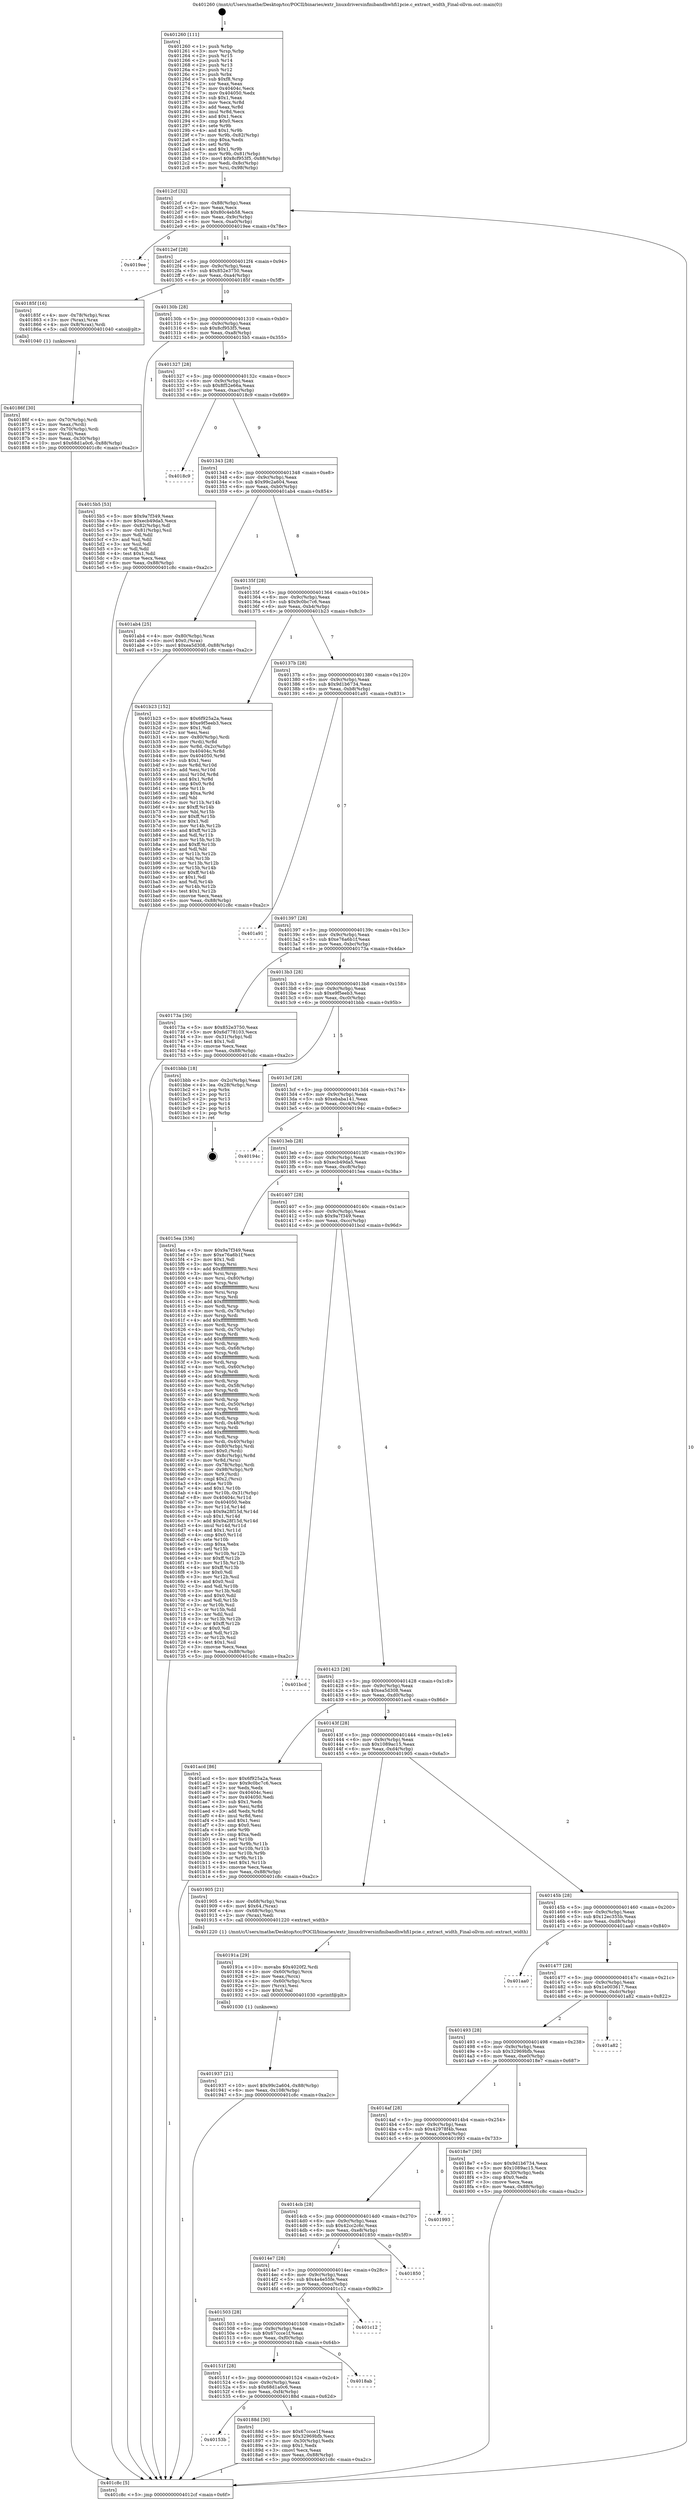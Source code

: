 digraph "0x401260" {
  label = "0x401260 (/mnt/c/Users/mathe/Desktop/tcc/POCII/binaries/extr_linuxdriversinfinibandhwhfi1pcie.c_extract_width_Final-ollvm.out::main(0))"
  labelloc = "t"
  node[shape=record]

  Entry [label="",width=0.3,height=0.3,shape=circle,fillcolor=black,style=filled]
  "0x4012cf" [label="{
     0x4012cf [32]\l
     | [instrs]\l
     &nbsp;&nbsp;0x4012cf \<+6\>: mov -0x88(%rbp),%eax\l
     &nbsp;&nbsp;0x4012d5 \<+2\>: mov %eax,%ecx\l
     &nbsp;&nbsp;0x4012d7 \<+6\>: sub $0x80c4eb58,%ecx\l
     &nbsp;&nbsp;0x4012dd \<+6\>: mov %eax,-0x9c(%rbp)\l
     &nbsp;&nbsp;0x4012e3 \<+6\>: mov %ecx,-0xa0(%rbp)\l
     &nbsp;&nbsp;0x4012e9 \<+6\>: je 00000000004019ee \<main+0x78e\>\l
  }"]
  "0x4019ee" [label="{
     0x4019ee\l
  }", style=dashed]
  "0x4012ef" [label="{
     0x4012ef [28]\l
     | [instrs]\l
     &nbsp;&nbsp;0x4012ef \<+5\>: jmp 00000000004012f4 \<main+0x94\>\l
     &nbsp;&nbsp;0x4012f4 \<+6\>: mov -0x9c(%rbp),%eax\l
     &nbsp;&nbsp;0x4012fa \<+5\>: sub $0x852e3750,%eax\l
     &nbsp;&nbsp;0x4012ff \<+6\>: mov %eax,-0xa4(%rbp)\l
     &nbsp;&nbsp;0x401305 \<+6\>: je 000000000040185f \<main+0x5ff\>\l
  }"]
  Exit [label="",width=0.3,height=0.3,shape=circle,fillcolor=black,style=filled,peripheries=2]
  "0x40185f" [label="{
     0x40185f [16]\l
     | [instrs]\l
     &nbsp;&nbsp;0x40185f \<+4\>: mov -0x78(%rbp),%rax\l
     &nbsp;&nbsp;0x401863 \<+3\>: mov (%rax),%rax\l
     &nbsp;&nbsp;0x401866 \<+4\>: mov 0x8(%rax),%rdi\l
     &nbsp;&nbsp;0x40186a \<+5\>: call 0000000000401040 \<atoi@plt\>\l
     | [calls]\l
     &nbsp;&nbsp;0x401040 \{1\} (unknown)\l
  }"]
  "0x40130b" [label="{
     0x40130b [28]\l
     | [instrs]\l
     &nbsp;&nbsp;0x40130b \<+5\>: jmp 0000000000401310 \<main+0xb0\>\l
     &nbsp;&nbsp;0x401310 \<+6\>: mov -0x9c(%rbp),%eax\l
     &nbsp;&nbsp;0x401316 \<+5\>: sub $0x8cf953f5,%eax\l
     &nbsp;&nbsp;0x40131b \<+6\>: mov %eax,-0xa8(%rbp)\l
     &nbsp;&nbsp;0x401321 \<+6\>: je 00000000004015b5 \<main+0x355\>\l
  }"]
  "0x401937" [label="{
     0x401937 [21]\l
     | [instrs]\l
     &nbsp;&nbsp;0x401937 \<+10\>: movl $0x99c2a604,-0x88(%rbp)\l
     &nbsp;&nbsp;0x401941 \<+6\>: mov %eax,-0x108(%rbp)\l
     &nbsp;&nbsp;0x401947 \<+5\>: jmp 0000000000401c8c \<main+0xa2c\>\l
  }"]
  "0x4015b5" [label="{
     0x4015b5 [53]\l
     | [instrs]\l
     &nbsp;&nbsp;0x4015b5 \<+5\>: mov $0x9a7f349,%eax\l
     &nbsp;&nbsp;0x4015ba \<+5\>: mov $0xecb49da5,%ecx\l
     &nbsp;&nbsp;0x4015bf \<+6\>: mov -0x82(%rbp),%dl\l
     &nbsp;&nbsp;0x4015c5 \<+7\>: mov -0x81(%rbp),%sil\l
     &nbsp;&nbsp;0x4015cc \<+3\>: mov %dl,%dil\l
     &nbsp;&nbsp;0x4015cf \<+3\>: and %sil,%dil\l
     &nbsp;&nbsp;0x4015d2 \<+3\>: xor %sil,%dl\l
     &nbsp;&nbsp;0x4015d5 \<+3\>: or %dl,%dil\l
     &nbsp;&nbsp;0x4015d8 \<+4\>: test $0x1,%dil\l
     &nbsp;&nbsp;0x4015dc \<+3\>: cmovne %ecx,%eax\l
     &nbsp;&nbsp;0x4015df \<+6\>: mov %eax,-0x88(%rbp)\l
     &nbsp;&nbsp;0x4015e5 \<+5\>: jmp 0000000000401c8c \<main+0xa2c\>\l
  }"]
  "0x401327" [label="{
     0x401327 [28]\l
     | [instrs]\l
     &nbsp;&nbsp;0x401327 \<+5\>: jmp 000000000040132c \<main+0xcc\>\l
     &nbsp;&nbsp;0x40132c \<+6\>: mov -0x9c(%rbp),%eax\l
     &nbsp;&nbsp;0x401332 \<+5\>: sub $0x8f52e66a,%eax\l
     &nbsp;&nbsp;0x401337 \<+6\>: mov %eax,-0xac(%rbp)\l
     &nbsp;&nbsp;0x40133d \<+6\>: je 00000000004018c9 \<main+0x669\>\l
  }"]
  "0x401c8c" [label="{
     0x401c8c [5]\l
     | [instrs]\l
     &nbsp;&nbsp;0x401c8c \<+5\>: jmp 00000000004012cf \<main+0x6f\>\l
  }"]
  "0x401260" [label="{
     0x401260 [111]\l
     | [instrs]\l
     &nbsp;&nbsp;0x401260 \<+1\>: push %rbp\l
     &nbsp;&nbsp;0x401261 \<+3\>: mov %rsp,%rbp\l
     &nbsp;&nbsp;0x401264 \<+2\>: push %r15\l
     &nbsp;&nbsp;0x401266 \<+2\>: push %r14\l
     &nbsp;&nbsp;0x401268 \<+2\>: push %r13\l
     &nbsp;&nbsp;0x40126a \<+2\>: push %r12\l
     &nbsp;&nbsp;0x40126c \<+1\>: push %rbx\l
     &nbsp;&nbsp;0x40126d \<+7\>: sub $0xf8,%rsp\l
     &nbsp;&nbsp;0x401274 \<+2\>: xor %eax,%eax\l
     &nbsp;&nbsp;0x401276 \<+7\>: mov 0x40404c,%ecx\l
     &nbsp;&nbsp;0x40127d \<+7\>: mov 0x404050,%edx\l
     &nbsp;&nbsp;0x401284 \<+3\>: sub $0x1,%eax\l
     &nbsp;&nbsp;0x401287 \<+3\>: mov %ecx,%r8d\l
     &nbsp;&nbsp;0x40128a \<+3\>: add %eax,%r8d\l
     &nbsp;&nbsp;0x40128d \<+4\>: imul %r8d,%ecx\l
     &nbsp;&nbsp;0x401291 \<+3\>: and $0x1,%ecx\l
     &nbsp;&nbsp;0x401294 \<+3\>: cmp $0x0,%ecx\l
     &nbsp;&nbsp;0x401297 \<+4\>: sete %r9b\l
     &nbsp;&nbsp;0x40129b \<+4\>: and $0x1,%r9b\l
     &nbsp;&nbsp;0x40129f \<+7\>: mov %r9b,-0x82(%rbp)\l
     &nbsp;&nbsp;0x4012a6 \<+3\>: cmp $0xa,%edx\l
     &nbsp;&nbsp;0x4012a9 \<+4\>: setl %r9b\l
     &nbsp;&nbsp;0x4012ad \<+4\>: and $0x1,%r9b\l
     &nbsp;&nbsp;0x4012b1 \<+7\>: mov %r9b,-0x81(%rbp)\l
     &nbsp;&nbsp;0x4012b8 \<+10\>: movl $0x8cf953f5,-0x88(%rbp)\l
     &nbsp;&nbsp;0x4012c2 \<+6\>: mov %edi,-0x8c(%rbp)\l
     &nbsp;&nbsp;0x4012c8 \<+7\>: mov %rsi,-0x98(%rbp)\l
  }"]
  "0x40191a" [label="{
     0x40191a [29]\l
     | [instrs]\l
     &nbsp;&nbsp;0x40191a \<+10\>: movabs $0x4020f2,%rdi\l
     &nbsp;&nbsp;0x401924 \<+4\>: mov -0x60(%rbp),%rcx\l
     &nbsp;&nbsp;0x401928 \<+2\>: mov %eax,(%rcx)\l
     &nbsp;&nbsp;0x40192a \<+4\>: mov -0x60(%rbp),%rcx\l
     &nbsp;&nbsp;0x40192e \<+2\>: mov (%rcx),%esi\l
     &nbsp;&nbsp;0x401930 \<+2\>: mov $0x0,%al\l
     &nbsp;&nbsp;0x401932 \<+5\>: call 0000000000401030 \<printf@plt\>\l
     | [calls]\l
     &nbsp;&nbsp;0x401030 \{1\} (unknown)\l
  }"]
  "0x4018c9" [label="{
     0x4018c9\l
  }", style=dashed]
  "0x401343" [label="{
     0x401343 [28]\l
     | [instrs]\l
     &nbsp;&nbsp;0x401343 \<+5\>: jmp 0000000000401348 \<main+0xe8\>\l
     &nbsp;&nbsp;0x401348 \<+6\>: mov -0x9c(%rbp),%eax\l
     &nbsp;&nbsp;0x40134e \<+5\>: sub $0x99c2a604,%eax\l
     &nbsp;&nbsp;0x401353 \<+6\>: mov %eax,-0xb0(%rbp)\l
     &nbsp;&nbsp;0x401359 \<+6\>: je 0000000000401ab4 \<main+0x854\>\l
  }"]
  "0x40153b" [label="{
     0x40153b\l
  }", style=dashed]
  "0x401ab4" [label="{
     0x401ab4 [25]\l
     | [instrs]\l
     &nbsp;&nbsp;0x401ab4 \<+4\>: mov -0x80(%rbp),%rax\l
     &nbsp;&nbsp;0x401ab8 \<+6\>: movl $0x0,(%rax)\l
     &nbsp;&nbsp;0x401abe \<+10\>: movl $0xea5d308,-0x88(%rbp)\l
     &nbsp;&nbsp;0x401ac8 \<+5\>: jmp 0000000000401c8c \<main+0xa2c\>\l
  }"]
  "0x40135f" [label="{
     0x40135f [28]\l
     | [instrs]\l
     &nbsp;&nbsp;0x40135f \<+5\>: jmp 0000000000401364 \<main+0x104\>\l
     &nbsp;&nbsp;0x401364 \<+6\>: mov -0x9c(%rbp),%eax\l
     &nbsp;&nbsp;0x40136a \<+5\>: sub $0x9c0bc7c6,%eax\l
     &nbsp;&nbsp;0x40136f \<+6\>: mov %eax,-0xb4(%rbp)\l
     &nbsp;&nbsp;0x401375 \<+6\>: je 0000000000401b23 \<main+0x8c3\>\l
  }"]
  "0x40188d" [label="{
     0x40188d [30]\l
     | [instrs]\l
     &nbsp;&nbsp;0x40188d \<+5\>: mov $0x67ccce1f,%eax\l
     &nbsp;&nbsp;0x401892 \<+5\>: mov $0x32969bfb,%ecx\l
     &nbsp;&nbsp;0x401897 \<+3\>: mov -0x30(%rbp),%edx\l
     &nbsp;&nbsp;0x40189a \<+3\>: cmp $0x1,%edx\l
     &nbsp;&nbsp;0x40189d \<+3\>: cmovl %ecx,%eax\l
     &nbsp;&nbsp;0x4018a0 \<+6\>: mov %eax,-0x88(%rbp)\l
     &nbsp;&nbsp;0x4018a6 \<+5\>: jmp 0000000000401c8c \<main+0xa2c\>\l
  }"]
  "0x401b23" [label="{
     0x401b23 [152]\l
     | [instrs]\l
     &nbsp;&nbsp;0x401b23 \<+5\>: mov $0x6f925a2a,%eax\l
     &nbsp;&nbsp;0x401b28 \<+5\>: mov $0xe9f5eeb3,%ecx\l
     &nbsp;&nbsp;0x401b2d \<+2\>: mov $0x1,%dl\l
     &nbsp;&nbsp;0x401b2f \<+2\>: xor %esi,%esi\l
     &nbsp;&nbsp;0x401b31 \<+4\>: mov -0x80(%rbp),%rdi\l
     &nbsp;&nbsp;0x401b35 \<+3\>: mov (%rdi),%r8d\l
     &nbsp;&nbsp;0x401b38 \<+4\>: mov %r8d,-0x2c(%rbp)\l
     &nbsp;&nbsp;0x401b3c \<+8\>: mov 0x40404c,%r8d\l
     &nbsp;&nbsp;0x401b44 \<+8\>: mov 0x404050,%r9d\l
     &nbsp;&nbsp;0x401b4c \<+3\>: sub $0x1,%esi\l
     &nbsp;&nbsp;0x401b4f \<+3\>: mov %r8d,%r10d\l
     &nbsp;&nbsp;0x401b52 \<+3\>: add %esi,%r10d\l
     &nbsp;&nbsp;0x401b55 \<+4\>: imul %r10d,%r8d\l
     &nbsp;&nbsp;0x401b59 \<+4\>: and $0x1,%r8d\l
     &nbsp;&nbsp;0x401b5d \<+4\>: cmp $0x0,%r8d\l
     &nbsp;&nbsp;0x401b61 \<+4\>: sete %r11b\l
     &nbsp;&nbsp;0x401b65 \<+4\>: cmp $0xa,%r9d\l
     &nbsp;&nbsp;0x401b69 \<+3\>: setl %bl\l
     &nbsp;&nbsp;0x401b6c \<+3\>: mov %r11b,%r14b\l
     &nbsp;&nbsp;0x401b6f \<+4\>: xor $0xff,%r14b\l
     &nbsp;&nbsp;0x401b73 \<+3\>: mov %bl,%r15b\l
     &nbsp;&nbsp;0x401b76 \<+4\>: xor $0xff,%r15b\l
     &nbsp;&nbsp;0x401b7a \<+3\>: xor $0x1,%dl\l
     &nbsp;&nbsp;0x401b7d \<+3\>: mov %r14b,%r12b\l
     &nbsp;&nbsp;0x401b80 \<+4\>: and $0xff,%r12b\l
     &nbsp;&nbsp;0x401b84 \<+3\>: and %dl,%r11b\l
     &nbsp;&nbsp;0x401b87 \<+3\>: mov %r15b,%r13b\l
     &nbsp;&nbsp;0x401b8a \<+4\>: and $0xff,%r13b\l
     &nbsp;&nbsp;0x401b8e \<+2\>: and %dl,%bl\l
     &nbsp;&nbsp;0x401b90 \<+3\>: or %r11b,%r12b\l
     &nbsp;&nbsp;0x401b93 \<+3\>: or %bl,%r13b\l
     &nbsp;&nbsp;0x401b96 \<+3\>: xor %r13b,%r12b\l
     &nbsp;&nbsp;0x401b99 \<+3\>: or %r15b,%r14b\l
     &nbsp;&nbsp;0x401b9c \<+4\>: xor $0xff,%r14b\l
     &nbsp;&nbsp;0x401ba0 \<+3\>: or $0x1,%dl\l
     &nbsp;&nbsp;0x401ba3 \<+3\>: and %dl,%r14b\l
     &nbsp;&nbsp;0x401ba6 \<+3\>: or %r14b,%r12b\l
     &nbsp;&nbsp;0x401ba9 \<+4\>: test $0x1,%r12b\l
     &nbsp;&nbsp;0x401bad \<+3\>: cmovne %ecx,%eax\l
     &nbsp;&nbsp;0x401bb0 \<+6\>: mov %eax,-0x88(%rbp)\l
     &nbsp;&nbsp;0x401bb6 \<+5\>: jmp 0000000000401c8c \<main+0xa2c\>\l
  }"]
  "0x40137b" [label="{
     0x40137b [28]\l
     | [instrs]\l
     &nbsp;&nbsp;0x40137b \<+5\>: jmp 0000000000401380 \<main+0x120\>\l
     &nbsp;&nbsp;0x401380 \<+6\>: mov -0x9c(%rbp),%eax\l
     &nbsp;&nbsp;0x401386 \<+5\>: sub $0x9d1b6734,%eax\l
     &nbsp;&nbsp;0x40138b \<+6\>: mov %eax,-0xb8(%rbp)\l
     &nbsp;&nbsp;0x401391 \<+6\>: je 0000000000401a91 \<main+0x831\>\l
  }"]
  "0x40151f" [label="{
     0x40151f [28]\l
     | [instrs]\l
     &nbsp;&nbsp;0x40151f \<+5\>: jmp 0000000000401524 \<main+0x2c4\>\l
     &nbsp;&nbsp;0x401524 \<+6\>: mov -0x9c(%rbp),%eax\l
     &nbsp;&nbsp;0x40152a \<+5\>: sub $0x68d1a0c6,%eax\l
     &nbsp;&nbsp;0x40152f \<+6\>: mov %eax,-0xf4(%rbp)\l
     &nbsp;&nbsp;0x401535 \<+6\>: je 000000000040188d \<main+0x62d\>\l
  }"]
  "0x401a91" [label="{
     0x401a91\l
  }", style=dashed]
  "0x401397" [label="{
     0x401397 [28]\l
     | [instrs]\l
     &nbsp;&nbsp;0x401397 \<+5\>: jmp 000000000040139c \<main+0x13c\>\l
     &nbsp;&nbsp;0x40139c \<+6\>: mov -0x9c(%rbp),%eax\l
     &nbsp;&nbsp;0x4013a2 \<+5\>: sub $0xe76a6b1f,%eax\l
     &nbsp;&nbsp;0x4013a7 \<+6\>: mov %eax,-0xbc(%rbp)\l
     &nbsp;&nbsp;0x4013ad \<+6\>: je 000000000040173a \<main+0x4da\>\l
  }"]
  "0x4018ab" [label="{
     0x4018ab\l
  }", style=dashed]
  "0x40173a" [label="{
     0x40173a [30]\l
     | [instrs]\l
     &nbsp;&nbsp;0x40173a \<+5\>: mov $0x852e3750,%eax\l
     &nbsp;&nbsp;0x40173f \<+5\>: mov $0x6d778103,%ecx\l
     &nbsp;&nbsp;0x401744 \<+3\>: mov -0x31(%rbp),%dl\l
     &nbsp;&nbsp;0x401747 \<+3\>: test $0x1,%dl\l
     &nbsp;&nbsp;0x40174a \<+3\>: cmovne %ecx,%eax\l
     &nbsp;&nbsp;0x40174d \<+6\>: mov %eax,-0x88(%rbp)\l
     &nbsp;&nbsp;0x401753 \<+5\>: jmp 0000000000401c8c \<main+0xa2c\>\l
  }"]
  "0x4013b3" [label="{
     0x4013b3 [28]\l
     | [instrs]\l
     &nbsp;&nbsp;0x4013b3 \<+5\>: jmp 00000000004013b8 \<main+0x158\>\l
     &nbsp;&nbsp;0x4013b8 \<+6\>: mov -0x9c(%rbp),%eax\l
     &nbsp;&nbsp;0x4013be \<+5\>: sub $0xe9f5eeb3,%eax\l
     &nbsp;&nbsp;0x4013c3 \<+6\>: mov %eax,-0xc0(%rbp)\l
     &nbsp;&nbsp;0x4013c9 \<+6\>: je 0000000000401bbb \<main+0x95b\>\l
  }"]
  "0x401503" [label="{
     0x401503 [28]\l
     | [instrs]\l
     &nbsp;&nbsp;0x401503 \<+5\>: jmp 0000000000401508 \<main+0x2a8\>\l
     &nbsp;&nbsp;0x401508 \<+6\>: mov -0x9c(%rbp),%eax\l
     &nbsp;&nbsp;0x40150e \<+5\>: sub $0x67ccce1f,%eax\l
     &nbsp;&nbsp;0x401513 \<+6\>: mov %eax,-0xf0(%rbp)\l
     &nbsp;&nbsp;0x401519 \<+6\>: je 00000000004018ab \<main+0x64b\>\l
  }"]
  "0x401bbb" [label="{
     0x401bbb [18]\l
     | [instrs]\l
     &nbsp;&nbsp;0x401bbb \<+3\>: mov -0x2c(%rbp),%eax\l
     &nbsp;&nbsp;0x401bbe \<+4\>: lea -0x28(%rbp),%rsp\l
     &nbsp;&nbsp;0x401bc2 \<+1\>: pop %rbx\l
     &nbsp;&nbsp;0x401bc3 \<+2\>: pop %r12\l
     &nbsp;&nbsp;0x401bc5 \<+2\>: pop %r13\l
     &nbsp;&nbsp;0x401bc7 \<+2\>: pop %r14\l
     &nbsp;&nbsp;0x401bc9 \<+2\>: pop %r15\l
     &nbsp;&nbsp;0x401bcb \<+1\>: pop %rbp\l
     &nbsp;&nbsp;0x401bcc \<+1\>: ret\l
  }"]
  "0x4013cf" [label="{
     0x4013cf [28]\l
     | [instrs]\l
     &nbsp;&nbsp;0x4013cf \<+5\>: jmp 00000000004013d4 \<main+0x174\>\l
     &nbsp;&nbsp;0x4013d4 \<+6\>: mov -0x9c(%rbp),%eax\l
     &nbsp;&nbsp;0x4013da \<+5\>: sub $0xebaba141,%eax\l
     &nbsp;&nbsp;0x4013df \<+6\>: mov %eax,-0xc4(%rbp)\l
     &nbsp;&nbsp;0x4013e5 \<+6\>: je 000000000040194c \<main+0x6ec\>\l
  }"]
  "0x401c12" [label="{
     0x401c12\l
  }", style=dashed]
  "0x40194c" [label="{
     0x40194c\l
  }", style=dashed]
  "0x4013eb" [label="{
     0x4013eb [28]\l
     | [instrs]\l
     &nbsp;&nbsp;0x4013eb \<+5\>: jmp 00000000004013f0 \<main+0x190\>\l
     &nbsp;&nbsp;0x4013f0 \<+6\>: mov -0x9c(%rbp),%eax\l
     &nbsp;&nbsp;0x4013f6 \<+5\>: sub $0xecb49da5,%eax\l
     &nbsp;&nbsp;0x4013fb \<+6\>: mov %eax,-0xc8(%rbp)\l
     &nbsp;&nbsp;0x401401 \<+6\>: je 00000000004015ea \<main+0x38a\>\l
  }"]
  "0x4014e7" [label="{
     0x4014e7 [28]\l
     | [instrs]\l
     &nbsp;&nbsp;0x4014e7 \<+5\>: jmp 00000000004014ec \<main+0x28c\>\l
     &nbsp;&nbsp;0x4014ec \<+6\>: mov -0x9c(%rbp),%eax\l
     &nbsp;&nbsp;0x4014f2 \<+5\>: sub $0x4a4e55fe,%eax\l
     &nbsp;&nbsp;0x4014f7 \<+6\>: mov %eax,-0xec(%rbp)\l
     &nbsp;&nbsp;0x4014fd \<+6\>: je 0000000000401c12 \<main+0x9b2\>\l
  }"]
  "0x4015ea" [label="{
     0x4015ea [336]\l
     | [instrs]\l
     &nbsp;&nbsp;0x4015ea \<+5\>: mov $0x9a7f349,%eax\l
     &nbsp;&nbsp;0x4015ef \<+5\>: mov $0xe76a6b1f,%ecx\l
     &nbsp;&nbsp;0x4015f4 \<+2\>: mov $0x1,%dl\l
     &nbsp;&nbsp;0x4015f6 \<+3\>: mov %rsp,%rsi\l
     &nbsp;&nbsp;0x4015f9 \<+4\>: add $0xfffffffffffffff0,%rsi\l
     &nbsp;&nbsp;0x4015fd \<+3\>: mov %rsi,%rsp\l
     &nbsp;&nbsp;0x401600 \<+4\>: mov %rsi,-0x80(%rbp)\l
     &nbsp;&nbsp;0x401604 \<+3\>: mov %rsp,%rsi\l
     &nbsp;&nbsp;0x401607 \<+4\>: add $0xfffffffffffffff0,%rsi\l
     &nbsp;&nbsp;0x40160b \<+3\>: mov %rsi,%rsp\l
     &nbsp;&nbsp;0x40160e \<+3\>: mov %rsp,%rdi\l
     &nbsp;&nbsp;0x401611 \<+4\>: add $0xfffffffffffffff0,%rdi\l
     &nbsp;&nbsp;0x401615 \<+3\>: mov %rdi,%rsp\l
     &nbsp;&nbsp;0x401618 \<+4\>: mov %rdi,-0x78(%rbp)\l
     &nbsp;&nbsp;0x40161c \<+3\>: mov %rsp,%rdi\l
     &nbsp;&nbsp;0x40161f \<+4\>: add $0xfffffffffffffff0,%rdi\l
     &nbsp;&nbsp;0x401623 \<+3\>: mov %rdi,%rsp\l
     &nbsp;&nbsp;0x401626 \<+4\>: mov %rdi,-0x70(%rbp)\l
     &nbsp;&nbsp;0x40162a \<+3\>: mov %rsp,%rdi\l
     &nbsp;&nbsp;0x40162d \<+4\>: add $0xfffffffffffffff0,%rdi\l
     &nbsp;&nbsp;0x401631 \<+3\>: mov %rdi,%rsp\l
     &nbsp;&nbsp;0x401634 \<+4\>: mov %rdi,-0x68(%rbp)\l
     &nbsp;&nbsp;0x401638 \<+3\>: mov %rsp,%rdi\l
     &nbsp;&nbsp;0x40163b \<+4\>: add $0xfffffffffffffff0,%rdi\l
     &nbsp;&nbsp;0x40163f \<+3\>: mov %rdi,%rsp\l
     &nbsp;&nbsp;0x401642 \<+4\>: mov %rdi,-0x60(%rbp)\l
     &nbsp;&nbsp;0x401646 \<+3\>: mov %rsp,%rdi\l
     &nbsp;&nbsp;0x401649 \<+4\>: add $0xfffffffffffffff0,%rdi\l
     &nbsp;&nbsp;0x40164d \<+3\>: mov %rdi,%rsp\l
     &nbsp;&nbsp;0x401650 \<+4\>: mov %rdi,-0x58(%rbp)\l
     &nbsp;&nbsp;0x401654 \<+3\>: mov %rsp,%rdi\l
     &nbsp;&nbsp;0x401657 \<+4\>: add $0xfffffffffffffff0,%rdi\l
     &nbsp;&nbsp;0x40165b \<+3\>: mov %rdi,%rsp\l
     &nbsp;&nbsp;0x40165e \<+4\>: mov %rdi,-0x50(%rbp)\l
     &nbsp;&nbsp;0x401662 \<+3\>: mov %rsp,%rdi\l
     &nbsp;&nbsp;0x401665 \<+4\>: add $0xfffffffffffffff0,%rdi\l
     &nbsp;&nbsp;0x401669 \<+3\>: mov %rdi,%rsp\l
     &nbsp;&nbsp;0x40166c \<+4\>: mov %rdi,-0x48(%rbp)\l
     &nbsp;&nbsp;0x401670 \<+3\>: mov %rsp,%rdi\l
     &nbsp;&nbsp;0x401673 \<+4\>: add $0xfffffffffffffff0,%rdi\l
     &nbsp;&nbsp;0x401677 \<+3\>: mov %rdi,%rsp\l
     &nbsp;&nbsp;0x40167a \<+4\>: mov %rdi,-0x40(%rbp)\l
     &nbsp;&nbsp;0x40167e \<+4\>: mov -0x80(%rbp),%rdi\l
     &nbsp;&nbsp;0x401682 \<+6\>: movl $0x0,(%rdi)\l
     &nbsp;&nbsp;0x401688 \<+7\>: mov -0x8c(%rbp),%r8d\l
     &nbsp;&nbsp;0x40168f \<+3\>: mov %r8d,(%rsi)\l
     &nbsp;&nbsp;0x401692 \<+4\>: mov -0x78(%rbp),%rdi\l
     &nbsp;&nbsp;0x401696 \<+7\>: mov -0x98(%rbp),%r9\l
     &nbsp;&nbsp;0x40169d \<+3\>: mov %r9,(%rdi)\l
     &nbsp;&nbsp;0x4016a0 \<+3\>: cmpl $0x2,(%rsi)\l
     &nbsp;&nbsp;0x4016a3 \<+4\>: setne %r10b\l
     &nbsp;&nbsp;0x4016a7 \<+4\>: and $0x1,%r10b\l
     &nbsp;&nbsp;0x4016ab \<+4\>: mov %r10b,-0x31(%rbp)\l
     &nbsp;&nbsp;0x4016af \<+8\>: mov 0x40404c,%r11d\l
     &nbsp;&nbsp;0x4016b7 \<+7\>: mov 0x404050,%ebx\l
     &nbsp;&nbsp;0x4016be \<+3\>: mov %r11d,%r14d\l
     &nbsp;&nbsp;0x4016c1 \<+7\>: sub $0x9a28f15d,%r14d\l
     &nbsp;&nbsp;0x4016c8 \<+4\>: sub $0x1,%r14d\l
     &nbsp;&nbsp;0x4016cc \<+7\>: add $0x9a28f15d,%r14d\l
     &nbsp;&nbsp;0x4016d3 \<+4\>: imul %r14d,%r11d\l
     &nbsp;&nbsp;0x4016d7 \<+4\>: and $0x1,%r11d\l
     &nbsp;&nbsp;0x4016db \<+4\>: cmp $0x0,%r11d\l
     &nbsp;&nbsp;0x4016df \<+4\>: sete %r10b\l
     &nbsp;&nbsp;0x4016e3 \<+3\>: cmp $0xa,%ebx\l
     &nbsp;&nbsp;0x4016e6 \<+4\>: setl %r15b\l
     &nbsp;&nbsp;0x4016ea \<+3\>: mov %r10b,%r12b\l
     &nbsp;&nbsp;0x4016ed \<+4\>: xor $0xff,%r12b\l
     &nbsp;&nbsp;0x4016f1 \<+3\>: mov %r15b,%r13b\l
     &nbsp;&nbsp;0x4016f4 \<+4\>: xor $0xff,%r13b\l
     &nbsp;&nbsp;0x4016f8 \<+3\>: xor $0x0,%dl\l
     &nbsp;&nbsp;0x4016fb \<+3\>: mov %r12b,%sil\l
     &nbsp;&nbsp;0x4016fe \<+4\>: and $0x0,%sil\l
     &nbsp;&nbsp;0x401702 \<+3\>: and %dl,%r10b\l
     &nbsp;&nbsp;0x401705 \<+3\>: mov %r13b,%dil\l
     &nbsp;&nbsp;0x401708 \<+4\>: and $0x0,%dil\l
     &nbsp;&nbsp;0x40170c \<+3\>: and %dl,%r15b\l
     &nbsp;&nbsp;0x40170f \<+3\>: or %r10b,%sil\l
     &nbsp;&nbsp;0x401712 \<+3\>: or %r15b,%dil\l
     &nbsp;&nbsp;0x401715 \<+3\>: xor %dil,%sil\l
     &nbsp;&nbsp;0x401718 \<+3\>: or %r13b,%r12b\l
     &nbsp;&nbsp;0x40171b \<+4\>: xor $0xff,%r12b\l
     &nbsp;&nbsp;0x40171f \<+3\>: or $0x0,%dl\l
     &nbsp;&nbsp;0x401722 \<+3\>: and %dl,%r12b\l
     &nbsp;&nbsp;0x401725 \<+3\>: or %r12b,%sil\l
     &nbsp;&nbsp;0x401728 \<+4\>: test $0x1,%sil\l
     &nbsp;&nbsp;0x40172c \<+3\>: cmovne %ecx,%eax\l
     &nbsp;&nbsp;0x40172f \<+6\>: mov %eax,-0x88(%rbp)\l
     &nbsp;&nbsp;0x401735 \<+5\>: jmp 0000000000401c8c \<main+0xa2c\>\l
  }"]
  "0x401407" [label="{
     0x401407 [28]\l
     | [instrs]\l
     &nbsp;&nbsp;0x401407 \<+5\>: jmp 000000000040140c \<main+0x1ac\>\l
     &nbsp;&nbsp;0x40140c \<+6\>: mov -0x9c(%rbp),%eax\l
     &nbsp;&nbsp;0x401412 \<+5\>: sub $0x9a7f349,%eax\l
     &nbsp;&nbsp;0x401417 \<+6\>: mov %eax,-0xcc(%rbp)\l
     &nbsp;&nbsp;0x40141d \<+6\>: je 0000000000401bcd \<main+0x96d\>\l
  }"]
  "0x401850" [label="{
     0x401850\l
  }", style=dashed]
  "0x40186f" [label="{
     0x40186f [30]\l
     | [instrs]\l
     &nbsp;&nbsp;0x40186f \<+4\>: mov -0x70(%rbp),%rdi\l
     &nbsp;&nbsp;0x401873 \<+2\>: mov %eax,(%rdi)\l
     &nbsp;&nbsp;0x401875 \<+4\>: mov -0x70(%rbp),%rdi\l
     &nbsp;&nbsp;0x401879 \<+2\>: mov (%rdi),%eax\l
     &nbsp;&nbsp;0x40187b \<+3\>: mov %eax,-0x30(%rbp)\l
     &nbsp;&nbsp;0x40187e \<+10\>: movl $0x68d1a0c6,-0x88(%rbp)\l
     &nbsp;&nbsp;0x401888 \<+5\>: jmp 0000000000401c8c \<main+0xa2c\>\l
  }"]
  "0x4014cb" [label="{
     0x4014cb [28]\l
     | [instrs]\l
     &nbsp;&nbsp;0x4014cb \<+5\>: jmp 00000000004014d0 \<main+0x270\>\l
     &nbsp;&nbsp;0x4014d0 \<+6\>: mov -0x9c(%rbp),%eax\l
     &nbsp;&nbsp;0x4014d6 \<+5\>: sub $0x42cc2c6c,%eax\l
     &nbsp;&nbsp;0x4014db \<+6\>: mov %eax,-0xe8(%rbp)\l
     &nbsp;&nbsp;0x4014e1 \<+6\>: je 0000000000401850 \<main+0x5f0\>\l
  }"]
  "0x401bcd" [label="{
     0x401bcd\l
  }", style=dashed]
  "0x401423" [label="{
     0x401423 [28]\l
     | [instrs]\l
     &nbsp;&nbsp;0x401423 \<+5\>: jmp 0000000000401428 \<main+0x1c8\>\l
     &nbsp;&nbsp;0x401428 \<+6\>: mov -0x9c(%rbp),%eax\l
     &nbsp;&nbsp;0x40142e \<+5\>: sub $0xea5d308,%eax\l
     &nbsp;&nbsp;0x401433 \<+6\>: mov %eax,-0xd0(%rbp)\l
     &nbsp;&nbsp;0x401439 \<+6\>: je 0000000000401acd \<main+0x86d\>\l
  }"]
  "0x401993" [label="{
     0x401993\l
  }", style=dashed]
  "0x401acd" [label="{
     0x401acd [86]\l
     | [instrs]\l
     &nbsp;&nbsp;0x401acd \<+5\>: mov $0x6f925a2a,%eax\l
     &nbsp;&nbsp;0x401ad2 \<+5\>: mov $0x9c0bc7c6,%ecx\l
     &nbsp;&nbsp;0x401ad7 \<+2\>: xor %edx,%edx\l
     &nbsp;&nbsp;0x401ad9 \<+7\>: mov 0x40404c,%esi\l
     &nbsp;&nbsp;0x401ae0 \<+7\>: mov 0x404050,%edi\l
     &nbsp;&nbsp;0x401ae7 \<+3\>: sub $0x1,%edx\l
     &nbsp;&nbsp;0x401aea \<+3\>: mov %esi,%r8d\l
     &nbsp;&nbsp;0x401aed \<+3\>: add %edx,%r8d\l
     &nbsp;&nbsp;0x401af0 \<+4\>: imul %r8d,%esi\l
     &nbsp;&nbsp;0x401af4 \<+3\>: and $0x1,%esi\l
     &nbsp;&nbsp;0x401af7 \<+3\>: cmp $0x0,%esi\l
     &nbsp;&nbsp;0x401afa \<+4\>: sete %r9b\l
     &nbsp;&nbsp;0x401afe \<+3\>: cmp $0xa,%edi\l
     &nbsp;&nbsp;0x401b01 \<+4\>: setl %r10b\l
     &nbsp;&nbsp;0x401b05 \<+3\>: mov %r9b,%r11b\l
     &nbsp;&nbsp;0x401b08 \<+3\>: and %r10b,%r11b\l
     &nbsp;&nbsp;0x401b0b \<+3\>: xor %r10b,%r9b\l
     &nbsp;&nbsp;0x401b0e \<+3\>: or %r9b,%r11b\l
     &nbsp;&nbsp;0x401b11 \<+4\>: test $0x1,%r11b\l
     &nbsp;&nbsp;0x401b15 \<+3\>: cmovne %ecx,%eax\l
     &nbsp;&nbsp;0x401b18 \<+6\>: mov %eax,-0x88(%rbp)\l
     &nbsp;&nbsp;0x401b1e \<+5\>: jmp 0000000000401c8c \<main+0xa2c\>\l
  }"]
  "0x40143f" [label="{
     0x40143f [28]\l
     | [instrs]\l
     &nbsp;&nbsp;0x40143f \<+5\>: jmp 0000000000401444 \<main+0x1e4\>\l
     &nbsp;&nbsp;0x401444 \<+6\>: mov -0x9c(%rbp),%eax\l
     &nbsp;&nbsp;0x40144a \<+5\>: sub $0x1089ac15,%eax\l
     &nbsp;&nbsp;0x40144f \<+6\>: mov %eax,-0xd4(%rbp)\l
     &nbsp;&nbsp;0x401455 \<+6\>: je 0000000000401905 \<main+0x6a5\>\l
  }"]
  "0x4014af" [label="{
     0x4014af [28]\l
     | [instrs]\l
     &nbsp;&nbsp;0x4014af \<+5\>: jmp 00000000004014b4 \<main+0x254\>\l
     &nbsp;&nbsp;0x4014b4 \<+6\>: mov -0x9c(%rbp),%eax\l
     &nbsp;&nbsp;0x4014ba \<+5\>: sub $0x42978f4b,%eax\l
     &nbsp;&nbsp;0x4014bf \<+6\>: mov %eax,-0xe4(%rbp)\l
     &nbsp;&nbsp;0x4014c5 \<+6\>: je 0000000000401993 \<main+0x733\>\l
  }"]
  "0x401905" [label="{
     0x401905 [21]\l
     | [instrs]\l
     &nbsp;&nbsp;0x401905 \<+4\>: mov -0x68(%rbp),%rax\l
     &nbsp;&nbsp;0x401909 \<+6\>: movl $0x64,(%rax)\l
     &nbsp;&nbsp;0x40190f \<+4\>: mov -0x68(%rbp),%rax\l
     &nbsp;&nbsp;0x401913 \<+2\>: mov (%rax),%edi\l
     &nbsp;&nbsp;0x401915 \<+5\>: call 0000000000401220 \<extract_width\>\l
     | [calls]\l
     &nbsp;&nbsp;0x401220 \{1\} (/mnt/c/Users/mathe/Desktop/tcc/POCII/binaries/extr_linuxdriversinfinibandhwhfi1pcie.c_extract_width_Final-ollvm.out::extract_width)\l
  }"]
  "0x40145b" [label="{
     0x40145b [28]\l
     | [instrs]\l
     &nbsp;&nbsp;0x40145b \<+5\>: jmp 0000000000401460 \<main+0x200\>\l
     &nbsp;&nbsp;0x401460 \<+6\>: mov -0x9c(%rbp),%eax\l
     &nbsp;&nbsp;0x401466 \<+5\>: sub $0x12ec355b,%eax\l
     &nbsp;&nbsp;0x40146b \<+6\>: mov %eax,-0xd8(%rbp)\l
     &nbsp;&nbsp;0x401471 \<+6\>: je 0000000000401aa0 \<main+0x840\>\l
  }"]
  "0x4018e7" [label="{
     0x4018e7 [30]\l
     | [instrs]\l
     &nbsp;&nbsp;0x4018e7 \<+5\>: mov $0x9d1b6734,%eax\l
     &nbsp;&nbsp;0x4018ec \<+5\>: mov $0x1089ac15,%ecx\l
     &nbsp;&nbsp;0x4018f1 \<+3\>: mov -0x30(%rbp),%edx\l
     &nbsp;&nbsp;0x4018f4 \<+3\>: cmp $0x0,%edx\l
     &nbsp;&nbsp;0x4018f7 \<+3\>: cmove %ecx,%eax\l
     &nbsp;&nbsp;0x4018fa \<+6\>: mov %eax,-0x88(%rbp)\l
     &nbsp;&nbsp;0x401900 \<+5\>: jmp 0000000000401c8c \<main+0xa2c\>\l
  }"]
  "0x401aa0" [label="{
     0x401aa0\l
  }", style=dashed]
  "0x401477" [label="{
     0x401477 [28]\l
     | [instrs]\l
     &nbsp;&nbsp;0x401477 \<+5\>: jmp 000000000040147c \<main+0x21c\>\l
     &nbsp;&nbsp;0x40147c \<+6\>: mov -0x9c(%rbp),%eax\l
     &nbsp;&nbsp;0x401482 \<+5\>: sub $0x1e003617,%eax\l
     &nbsp;&nbsp;0x401487 \<+6\>: mov %eax,-0xdc(%rbp)\l
     &nbsp;&nbsp;0x40148d \<+6\>: je 0000000000401a82 \<main+0x822\>\l
  }"]
  "0x401493" [label="{
     0x401493 [28]\l
     | [instrs]\l
     &nbsp;&nbsp;0x401493 \<+5\>: jmp 0000000000401498 \<main+0x238\>\l
     &nbsp;&nbsp;0x401498 \<+6\>: mov -0x9c(%rbp),%eax\l
     &nbsp;&nbsp;0x40149e \<+5\>: sub $0x32969bfb,%eax\l
     &nbsp;&nbsp;0x4014a3 \<+6\>: mov %eax,-0xe0(%rbp)\l
     &nbsp;&nbsp;0x4014a9 \<+6\>: je 00000000004018e7 \<main+0x687\>\l
  }"]
  "0x401a82" [label="{
     0x401a82\l
  }", style=dashed]
  Entry -> "0x401260" [label=" 1"]
  "0x4012cf" -> "0x4019ee" [label=" 0"]
  "0x4012cf" -> "0x4012ef" [label=" 11"]
  "0x401bbb" -> Exit [label=" 1"]
  "0x4012ef" -> "0x40185f" [label=" 1"]
  "0x4012ef" -> "0x40130b" [label=" 10"]
  "0x401b23" -> "0x401c8c" [label=" 1"]
  "0x40130b" -> "0x4015b5" [label=" 1"]
  "0x40130b" -> "0x401327" [label=" 9"]
  "0x4015b5" -> "0x401c8c" [label=" 1"]
  "0x401260" -> "0x4012cf" [label=" 1"]
  "0x401c8c" -> "0x4012cf" [label=" 10"]
  "0x401acd" -> "0x401c8c" [label=" 1"]
  "0x401327" -> "0x4018c9" [label=" 0"]
  "0x401327" -> "0x401343" [label=" 9"]
  "0x401ab4" -> "0x401c8c" [label=" 1"]
  "0x401343" -> "0x401ab4" [label=" 1"]
  "0x401343" -> "0x40135f" [label=" 8"]
  "0x401937" -> "0x401c8c" [label=" 1"]
  "0x40135f" -> "0x401b23" [label=" 1"]
  "0x40135f" -> "0x40137b" [label=" 7"]
  "0x40191a" -> "0x401937" [label=" 1"]
  "0x40137b" -> "0x401a91" [label=" 0"]
  "0x40137b" -> "0x401397" [label=" 7"]
  "0x4018e7" -> "0x401c8c" [label=" 1"]
  "0x401397" -> "0x40173a" [label=" 1"]
  "0x401397" -> "0x4013b3" [label=" 6"]
  "0x40188d" -> "0x401c8c" [label=" 1"]
  "0x4013b3" -> "0x401bbb" [label=" 1"]
  "0x4013b3" -> "0x4013cf" [label=" 5"]
  "0x40151f" -> "0x40188d" [label=" 1"]
  "0x4013cf" -> "0x40194c" [label=" 0"]
  "0x4013cf" -> "0x4013eb" [label=" 5"]
  "0x401905" -> "0x40191a" [label=" 1"]
  "0x4013eb" -> "0x4015ea" [label=" 1"]
  "0x4013eb" -> "0x401407" [label=" 4"]
  "0x401503" -> "0x4018ab" [label=" 0"]
  "0x4015ea" -> "0x401c8c" [label=" 1"]
  "0x40173a" -> "0x401c8c" [label=" 1"]
  "0x40185f" -> "0x40186f" [label=" 1"]
  "0x40186f" -> "0x401c8c" [label=" 1"]
  "0x40151f" -> "0x40153b" [label=" 0"]
  "0x401407" -> "0x401bcd" [label=" 0"]
  "0x401407" -> "0x401423" [label=" 4"]
  "0x4014e7" -> "0x401c12" [label=" 0"]
  "0x401423" -> "0x401acd" [label=" 1"]
  "0x401423" -> "0x40143f" [label=" 3"]
  "0x401503" -> "0x40151f" [label=" 1"]
  "0x40143f" -> "0x401905" [label=" 1"]
  "0x40143f" -> "0x40145b" [label=" 2"]
  "0x4014cb" -> "0x401850" [label=" 0"]
  "0x40145b" -> "0x401aa0" [label=" 0"]
  "0x40145b" -> "0x401477" [label=" 2"]
  "0x4014e7" -> "0x401503" [label=" 1"]
  "0x401477" -> "0x401a82" [label=" 0"]
  "0x401477" -> "0x401493" [label=" 2"]
  "0x4014af" -> "0x4014cb" [label=" 1"]
  "0x401493" -> "0x4018e7" [label=" 1"]
  "0x401493" -> "0x4014af" [label=" 1"]
  "0x4014cb" -> "0x4014e7" [label=" 1"]
  "0x4014af" -> "0x401993" [label=" 0"]
}
